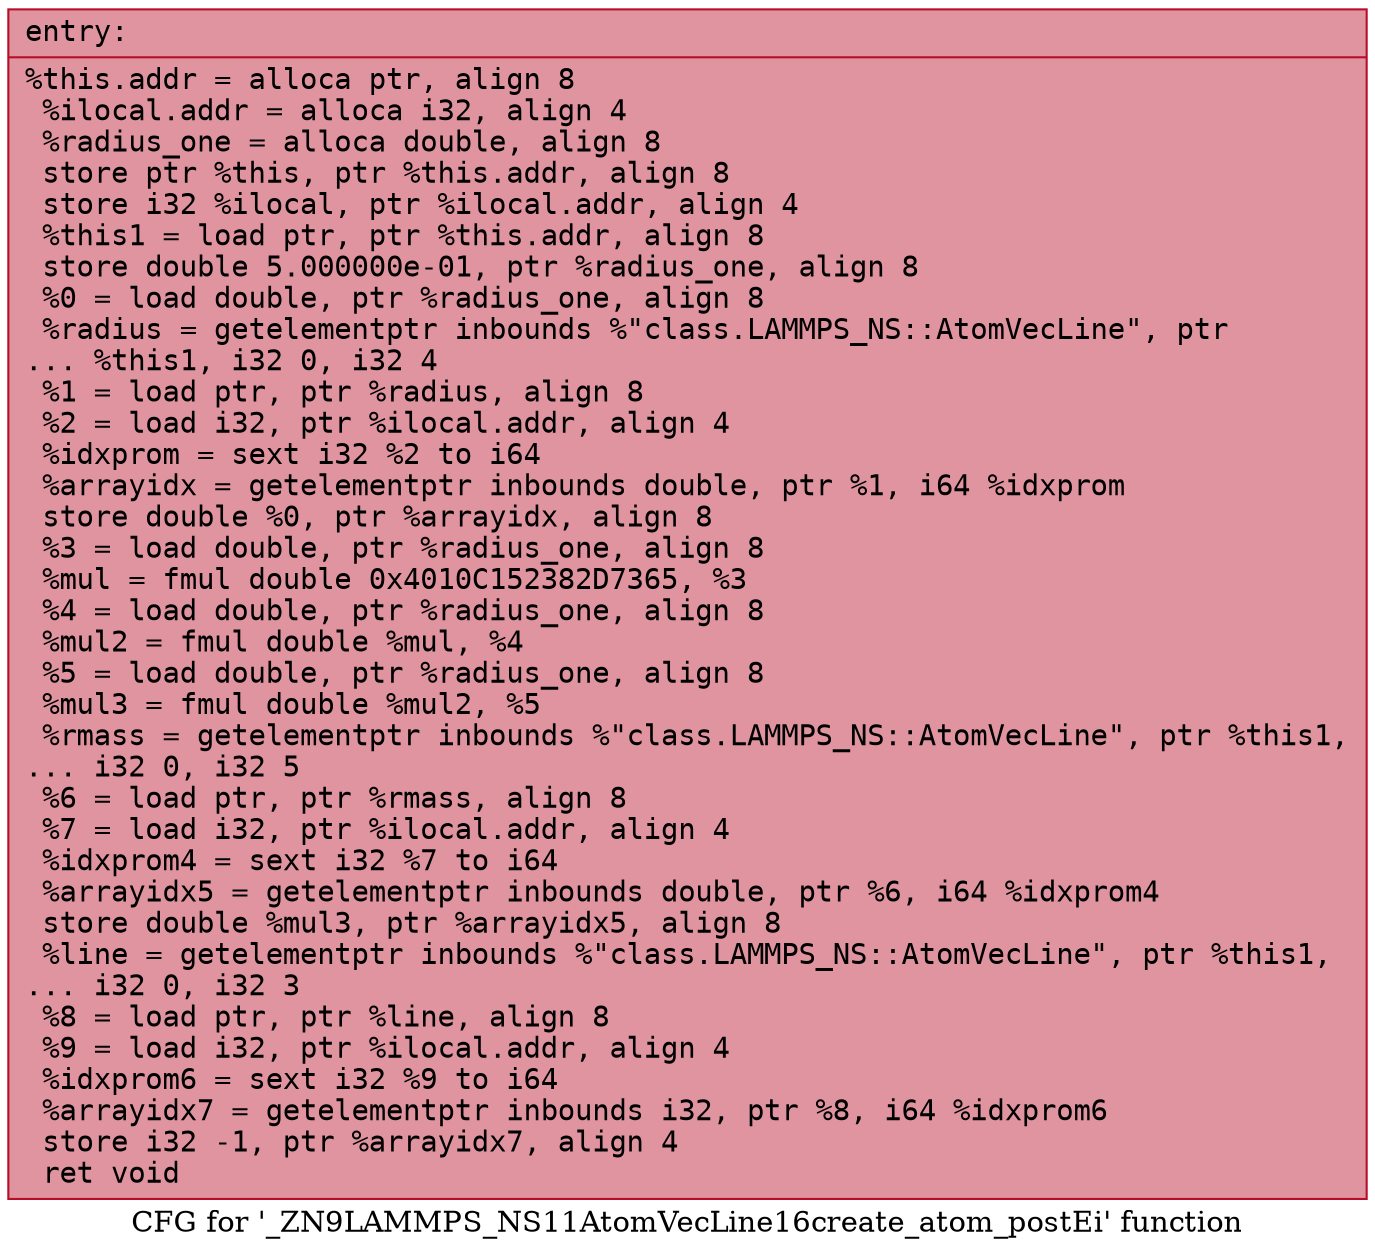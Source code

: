 digraph "CFG for '_ZN9LAMMPS_NS11AtomVecLine16create_atom_postEi' function" {
	label="CFG for '_ZN9LAMMPS_NS11AtomVecLine16create_atom_postEi' function";

	Node0x562ebb8260a0 [shape=record,color="#b70d28ff", style=filled, fillcolor="#b70d2870" fontname="Courier",label="{entry:\l|  %this.addr = alloca ptr, align 8\l  %ilocal.addr = alloca i32, align 4\l  %radius_one = alloca double, align 8\l  store ptr %this, ptr %this.addr, align 8\l  store i32 %ilocal, ptr %ilocal.addr, align 4\l  %this1 = load ptr, ptr %this.addr, align 8\l  store double 5.000000e-01, ptr %radius_one, align 8\l  %0 = load double, ptr %radius_one, align 8\l  %radius = getelementptr inbounds %\"class.LAMMPS_NS::AtomVecLine\", ptr\l... %this1, i32 0, i32 4\l  %1 = load ptr, ptr %radius, align 8\l  %2 = load i32, ptr %ilocal.addr, align 4\l  %idxprom = sext i32 %2 to i64\l  %arrayidx = getelementptr inbounds double, ptr %1, i64 %idxprom\l  store double %0, ptr %arrayidx, align 8\l  %3 = load double, ptr %radius_one, align 8\l  %mul = fmul double 0x4010C152382D7365, %3\l  %4 = load double, ptr %radius_one, align 8\l  %mul2 = fmul double %mul, %4\l  %5 = load double, ptr %radius_one, align 8\l  %mul3 = fmul double %mul2, %5\l  %rmass = getelementptr inbounds %\"class.LAMMPS_NS::AtomVecLine\", ptr %this1,\l... i32 0, i32 5\l  %6 = load ptr, ptr %rmass, align 8\l  %7 = load i32, ptr %ilocal.addr, align 4\l  %idxprom4 = sext i32 %7 to i64\l  %arrayidx5 = getelementptr inbounds double, ptr %6, i64 %idxprom4\l  store double %mul3, ptr %arrayidx5, align 8\l  %line = getelementptr inbounds %\"class.LAMMPS_NS::AtomVecLine\", ptr %this1,\l... i32 0, i32 3\l  %8 = load ptr, ptr %line, align 8\l  %9 = load i32, ptr %ilocal.addr, align 4\l  %idxprom6 = sext i32 %9 to i64\l  %arrayidx7 = getelementptr inbounds i32, ptr %8, i64 %idxprom6\l  store i32 -1, ptr %arrayidx7, align 4\l  ret void\l}"];
}
